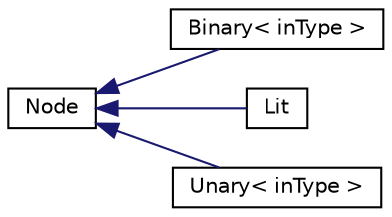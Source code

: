 digraph "Graphical Class Hierarchy"
{
  edge [fontname="Helvetica",fontsize="10",labelfontname="Helvetica",labelfontsize="10"];
  node [fontname="Helvetica",fontsize="10",shape=record];
  rankdir="LR";
  Node0 [label="Node",height=0.2,width=0.4,color="black", fillcolor="white", style="filled",URL="$struct_node.html"];
  Node0 -> Node1 [dir="back",color="midnightblue",fontsize="10",style="solid",fontname="Helvetica"];
  Node1 [label="Binary\< inType \>",height=0.2,width=0.4,color="black", fillcolor="white", style="filled",URL="$struct_binary.html"];
  Node0 -> Node2 [dir="back",color="midnightblue",fontsize="10",style="solid",fontname="Helvetica"];
  Node2 [label="Lit",height=0.2,width=0.4,color="black", fillcolor="white", style="filled",URL="$struct_lit.html"];
  Node0 -> Node3 [dir="back",color="midnightblue",fontsize="10",style="solid",fontname="Helvetica"];
  Node3 [label="Unary\< inType \>",height=0.2,width=0.4,color="black", fillcolor="white", style="filled",URL="$struct_unary.html"];
}
